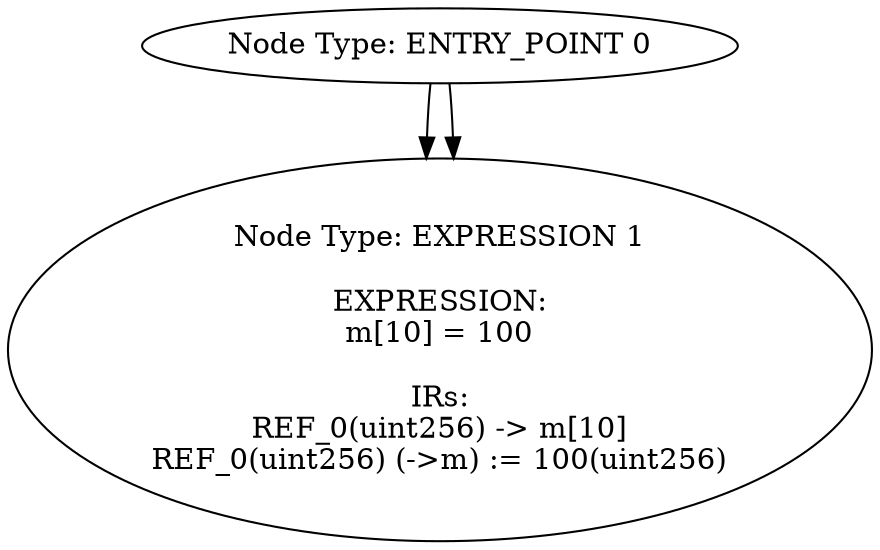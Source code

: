 digraph CFG {
0[label="Node Type: ENTRY_POINT 0
"];
0->1;
1[label="Node Type: EXPRESSION 1

EXPRESSION:
require(bool,string)(n[a] == 0,Condition failed)

IRs:
REF_1(uint256) -> n[a]
TMP_0(bool) = REF_1 == 0
TMP_1(None) = SOLIDITY_CALL require(bool,string)(TMP_0,Condition failed)"];
0[label="Node Type: ENTRY_POINT 0
"];
0->1;
1[label="Node Type: EXPRESSION 1

EXPRESSION:
m[10] = 100

IRs:
REF_0(uint256) -> m[10]
REF_0(uint256) (->m) := 100(uint256)"];
}
